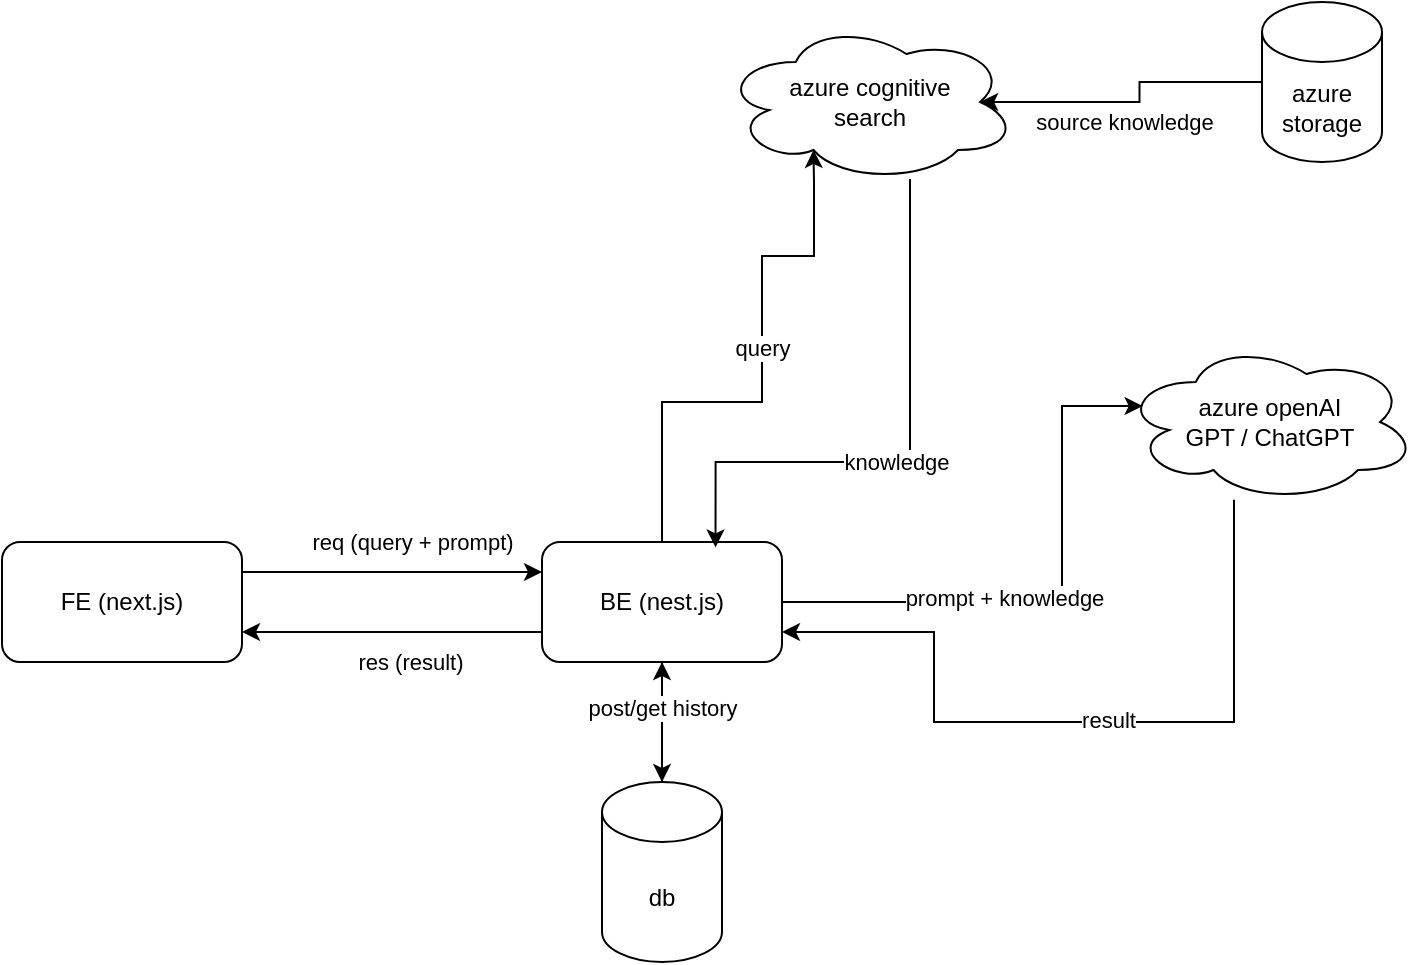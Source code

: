 <mxfile version="22.1.0" type="github">
  <diagram name="Page-1" id="HVat8XP6wO-GztbH29CC">
    <mxGraphModel dx="1434" dy="790" grid="1" gridSize="10" guides="1" tooltips="1" connect="1" arrows="1" fold="1" page="1" pageScale="1" pageWidth="850" pageHeight="1100" math="0" shadow="0">
      <root>
        <mxCell id="0" />
        <mxCell id="1" parent="0" />
        <mxCell id="Bc8mIZo8GKmqcmQlxytZ-3" value="azure cognitive&lt;br style=&quot;border-color: var(--border-color);&quot;&gt;search" style="ellipse;shape=cloud;whiteSpace=wrap;html=1;" vertex="1" parent="1">
          <mxGeometry x="490" y="60" width="147.5" height="80" as="geometry" />
        </mxCell>
        <mxCell id="Bc8mIZo8GKmqcmQlxytZ-7" value="FE (next.js)" style="rounded=1;whiteSpace=wrap;html=1;" vertex="1" parent="1">
          <mxGeometry x="130" y="320" width="120" height="60" as="geometry" />
        </mxCell>
        <mxCell id="Bc8mIZo8GKmqcmQlxytZ-10" style="edgeStyle=orthogonalEdgeStyle;rounded=0;orthogonalLoop=1;jettySize=auto;html=1;entryX=1;entryY=0.75;entryDx=0;entryDy=0;" edge="1" parent="1" source="Bc8mIZo8GKmqcmQlxytZ-8" target="Bc8mIZo8GKmqcmQlxytZ-7">
          <mxGeometry relative="1" as="geometry">
            <Array as="points">
              <mxPoint x="370" y="365" />
              <mxPoint x="370" y="365" />
            </Array>
          </mxGeometry>
        </mxCell>
        <mxCell id="Bc8mIZo8GKmqcmQlxytZ-12" value="res (result)" style="edgeLabel;html=1;align=center;verticalAlign=middle;resizable=0;points=[];" vertex="1" connectable="0" parent="Bc8mIZo8GKmqcmQlxytZ-10">
          <mxGeometry x="-0.187" y="2" relative="1" as="geometry">
            <mxPoint x="-5" y="13" as="offset" />
          </mxGeometry>
        </mxCell>
        <mxCell id="Bc8mIZo8GKmqcmQlxytZ-30" style="edgeStyle=orthogonalEdgeStyle;rounded=0;orthogonalLoop=1;jettySize=auto;html=1;" edge="1" parent="1" source="Bc8mIZo8GKmqcmQlxytZ-8" target="Bc8mIZo8GKmqcmQlxytZ-29">
          <mxGeometry relative="1" as="geometry">
            <Array as="points">
              <mxPoint x="460" y="400" />
              <mxPoint x="460" y="400" />
            </Array>
          </mxGeometry>
        </mxCell>
        <mxCell id="Bc8mIZo8GKmqcmQlxytZ-8" value="BE (nest.js)" style="rounded=1;whiteSpace=wrap;html=1;" vertex="1" parent="1">
          <mxGeometry x="400" y="320" width="120" height="60" as="geometry" />
        </mxCell>
        <mxCell id="Bc8mIZo8GKmqcmQlxytZ-9" value="" style="endArrow=classic;html=1;rounded=0;exitX=1;exitY=0.25;exitDx=0;exitDy=0;entryX=0;entryY=0.25;entryDx=0;entryDy=0;" edge="1" parent="1" source="Bc8mIZo8GKmqcmQlxytZ-7" target="Bc8mIZo8GKmqcmQlxytZ-8">
          <mxGeometry width="50" height="50" relative="1" as="geometry">
            <mxPoint x="300" y="310" as="sourcePoint" />
            <mxPoint x="350" y="260" as="targetPoint" />
          </mxGeometry>
        </mxCell>
        <mxCell id="Bc8mIZo8GKmqcmQlxytZ-11" value="req (query + prompt)" style="edgeLabel;html=1;align=center;verticalAlign=middle;resizable=0;points=[];" vertex="1" connectable="0" parent="Bc8mIZo8GKmqcmQlxytZ-9">
          <mxGeometry x="0.125" y="-1" relative="1" as="geometry">
            <mxPoint y="-16" as="offset" />
          </mxGeometry>
        </mxCell>
        <mxCell id="Bc8mIZo8GKmqcmQlxytZ-13" style="edgeStyle=orthogonalEdgeStyle;rounded=0;orthogonalLoop=1;jettySize=auto;html=1;entryX=0.31;entryY=0.8;entryDx=0;entryDy=0;entryPerimeter=0;startArrow=none;startFill=0;" edge="1" parent="1" source="Bc8mIZo8GKmqcmQlxytZ-8" target="Bc8mIZo8GKmqcmQlxytZ-3">
          <mxGeometry relative="1" as="geometry">
            <Array as="points">
              <mxPoint x="460" y="250" />
              <mxPoint x="510" y="250" />
              <mxPoint x="510" y="177" />
              <mxPoint x="536" y="177" />
              <mxPoint x="536" y="140" />
            </Array>
          </mxGeometry>
        </mxCell>
        <mxCell id="Bc8mIZo8GKmqcmQlxytZ-15" value="query" style="edgeLabel;html=1;align=center;verticalAlign=middle;resizable=0;points=[];" vertex="1" connectable="0" parent="Bc8mIZo8GKmqcmQlxytZ-13">
          <mxGeometry x="0.12" y="-2" relative="1" as="geometry">
            <mxPoint x="-2" y="5" as="offset" />
          </mxGeometry>
        </mxCell>
        <mxCell id="Bc8mIZo8GKmqcmQlxytZ-16" value="azure storage" style="shape=cylinder3;whiteSpace=wrap;html=1;boundedLbl=1;backgroundOutline=1;size=15;" vertex="1" parent="1">
          <mxGeometry x="760" y="50" width="60" height="80" as="geometry" />
        </mxCell>
        <mxCell id="Bc8mIZo8GKmqcmQlxytZ-17" style="edgeStyle=orthogonalEdgeStyle;rounded=0;orthogonalLoop=1;jettySize=auto;html=1;entryX=0.875;entryY=0.5;entryDx=0;entryDy=0;entryPerimeter=0;" edge="1" parent="1" source="Bc8mIZo8GKmqcmQlxytZ-16" target="Bc8mIZo8GKmqcmQlxytZ-3">
          <mxGeometry relative="1" as="geometry" />
        </mxCell>
        <mxCell id="Bc8mIZo8GKmqcmQlxytZ-18" value="source knowledge" style="edgeLabel;html=1;align=center;verticalAlign=middle;resizable=0;points=[];" vertex="1" connectable="0" parent="Bc8mIZo8GKmqcmQlxytZ-17">
          <mxGeometry x="0.295" relative="1" as="geometry">
            <mxPoint x="18" y="10" as="offset" />
          </mxGeometry>
        </mxCell>
        <mxCell id="Bc8mIZo8GKmqcmQlxytZ-19" style="edgeStyle=orthogonalEdgeStyle;rounded=0;orthogonalLoop=1;jettySize=auto;html=1;entryX=0.723;entryY=0.045;entryDx=0;entryDy=0;entryPerimeter=0;" edge="1" parent="1" source="Bc8mIZo8GKmqcmQlxytZ-3" target="Bc8mIZo8GKmqcmQlxytZ-8">
          <mxGeometry relative="1" as="geometry">
            <Array as="points">
              <mxPoint x="584" y="280" />
              <mxPoint x="487" y="280" />
            </Array>
          </mxGeometry>
        </mxCell>
        <mxCell id="Bc8mIZo8GKmqcmQlxytZ-20" value="knowledge" style="edgeLabel;html=1;align=center;verticalAlign=middle;resizable=0;points=[];" vertex="1" connectable="0" parent="Bc8mIZo8GKmqcmQlxytZ-19">
          <mxGeometry x="0.058" relative="1" as="geometry">
            <mxPoint as="offset" />
          </mxGeometry>
        </mxCell>
        <mxCell id="Bc8mIZo8GKmqcmQlxytZ-24" style="edgeStyle=orthogonalEdgeStyle;rounded=0;orthogonalLoop=1;jettySize=auto;html=1;entryX=1;entryY=0.75;entryDx=0;entryDy=0;" edge="1" parent="1" source="Bc8mIZo8GKmqcmQlxytZ-21" target="Bc8mIZo8GKmqcmQlxytZ-8">
          <mxGeometry relative="1" as="geometry">
            <Array as="points">
              <mxPoint x="746" y="410" />
              <mxPoint x="596" y="410" />
              <mxPoint x="596" y="365" />
            </Array>
          </mxGeometry>
        </mxCell>
        <mxCell id="Bc8mIZo8GKmqcmQlxytZ-36" value="result" style="edgeLabel;html=1;align=center;verticalAlign=middle;resizable=0;points=[];" vertex="1" connectable="0" parent="Bc8mIZo8GKmqcmQlxytZ-24">
          <mxGeometry x="-0.09" y="-1" relative="1" as="geometry">
            <mxPoint as="offset" />
          </mxGeometry>
        </mxCell>
        <mxCell id="Bc8mIZo8GKmqcmQlxytZ-21" value="azure openAI&lt;br&gt;GPT / ChatGPT" style="ellipse;shape=cloud;whiteSpace=wrap;html=1;" vertex="1" parent="1">
          <mxGeometry x="690" y="220" width="147.5" height="80" as="geometry" />
        </mxCell>
        <mxCell id="Bc8mIZo8GKmqcmQlxytZ-22" style="edgeStyle=orthogonalEdgeStyle;rounded=0;orthogonalLoop=1;jettySize=auto;html=1;entryX=0.07;entryY=0.4;entryDx=0;entryDy=0;entryPerimeter=0;" edge="1" parent="1" source="Bc8mIZo8GKmqcmQlxytZ-8" target="Bc8mIZo8GKmqcmQlxytZ-21">
          <mxGeometry relative="1" as="geometry">
            <Array as="points">
              <mxPoint x="660" y="350" />
              <mxPoint x="660" y="252" />
            </Array>
          </mxGeometry>
        </mxCell>
        <mxCell id="Bc8mIZo8GKmqcmQlxytZ-23" value="prompt + knowledge" style="edgeLabel;html=1;align=center;verticalAlign=middle;resizable=0;points=[];" vertex="1" connectable="0" parent="Bc8mIZo8GKmqcmQlxytZ-22">
          <mxGeometry x="-0.206" y="2" relative="1" as="geometry">
            <mxPoint as="offset" />
          </mxGeometry>
        </mxCell>
        <mxCell id="Bc8mIZo8GKmqcmQlxytZ-33" value="" style="edgeStyle=orthogonalEdgeStyle;rounded=0;orthogonalLoop=1;jettySize=auto;html=1;" edge="1" parent="1" source="Bc8mIZo8GKmqcmQlxytZ-29" target="Bc8mIZo8GKmqcmQlxytZ-8">
          <mxGeometry relative="1" as="geometry" />
        </mxCell>
        <mxCell id="Bc8mIZo8GKmqcmQlxytZ-35" value="post/get history" style="edgeLabel;html=1;align=center;verticalAlign=middle;resizable=0;points=[];" vertex="1" connectable="0" parent="Bc8mIZo8GKmqcmQlxytZ-33">
          <mxGeometry x="0.243" relative="1" as="geometry">
            <mxPoint as="offset" />
          </mxGeometry>
        </mxCell>
        <mxCell id="Bc8mIZo8GKmqcmQlxytZ-29" value="db" style="shape=cylinder3;whiteSpace=wrap;html=1;boundedLbl=1;backgroundOutline=1;size=15;" vertex="1" parent="1">
          <mxGeometry x="430" y="440" width="60" height="90" as="geometry" />
        </mxCell>
      </root>
    </mxGraphModel>
  </diagram>
</mxfile>
